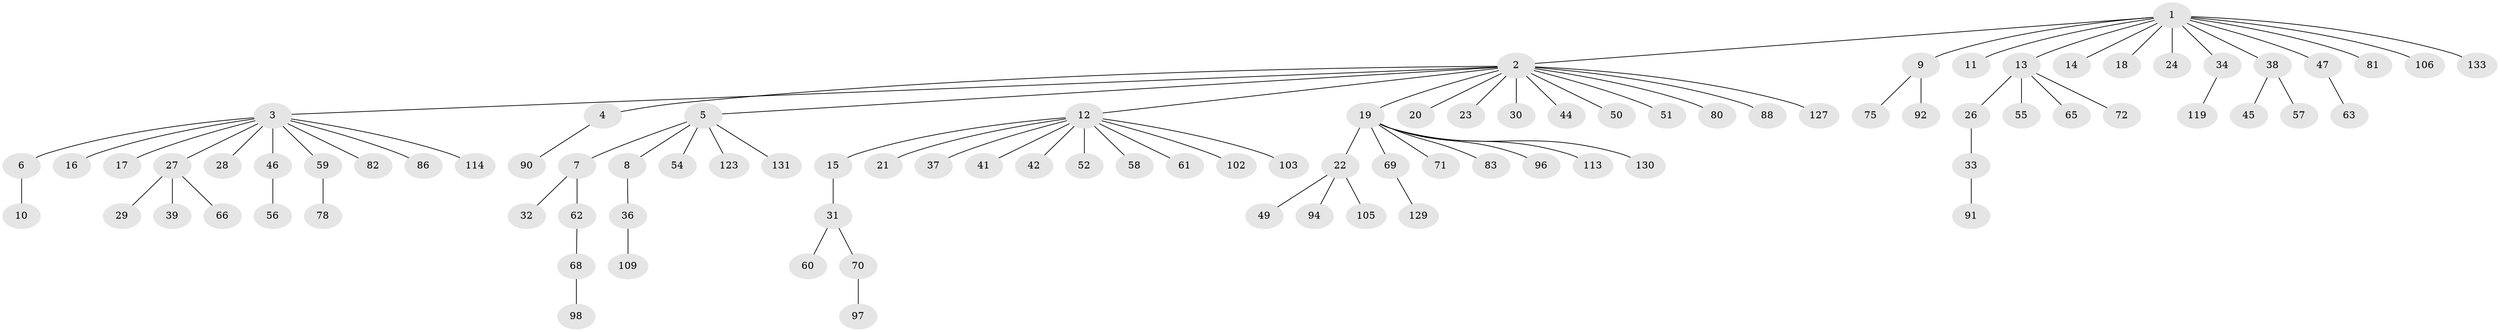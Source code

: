 // original degree distribution, {13: 0.007518796992481203, 15: 0.007518796992481203, 11: 0.022556390977443608, 2: 0.18045112781954886, 6: 0.007518796992481203, 3: 0.06015037593984962, 1: 0.6466165413533834, 4: 0.045112781954887216, 7: 0.007518796992481203, 5: 0.015037593984962405}
// Generated by graph-tools (version 1.1) at 2025/18/03/04/25 18:18:15]
// undirected, 93 vertices, 92 edges
graph export_dot {
graph [start="1"]
  node [color=gray90,style=filled];
  1;
  2;
  3;
  4;
  5;
  6;
  7;
  8;
  9;
  10;
  11;
  12;
  13 [super="+76+25"];
  14;
  15;
  16;
  17;
  18;
  19 [super="+67"];
  20;
  21;
  22;
  23;
  24;
  26;
  27 [super="+35+85+126+104+95+117+116"];
  28 [super="+100"];
  29;
  30 [super="+124"];
  31 [super="+111"];
  32;
  33 [super="+53"];
  34;
  36 [super="+43+87"];
  37;
  38 [super="+84"];
  39 [super="+40"];
  41;
  42;
  44;
  45 [super="+48+79+77+125"];
  46 [super="+74"];
  47 [super="+120"];
  49;
  50;
  51;
  52 [super="+73"];
  54;
  55 [super="+93"];
  56 [super="+64"];
  57;
  58;
  59;
  60;
  61;
  62;
  63;
  65;
  66;
  68;
  69;
  70;
  71;
  72;
  75;
  78 [super="+115"];
  80;
  81;
  82;
  83;
  86;
  88;
  90;
  91;
  92;
  94;
  96;
  97;
  98;
  102;
  103;
  105 [super="+110"];
  106;
  109;
  113;
  114;
  119;
  123;
  127;
  129;
  130;
  131;
  133;
  1 -- 2;
  1 -- 9;
  1 -- 11;
  1 -- 13;
  1 -- 14;
  1 -- 18;
  1 -- 24;
  1 -- 34;
  1 -- 38;
  1 -- 47;
  1 -- 81;
  1 -- 106;
  1 -- 133;
  2 -- 3;
  2 -- 4;
  2 -- 5;
  2 -- 12;
  2 -- 19;
  2 -- 20;
  2 -- 23;
  2 -- 30;
  2 -- 44;
  2 -- 50;
  2 -- 51;
  2 -- 80;
  2 -- 88;
  2 -- 127;
  3 -- 6;
  3 -- 16;
  3 -- 17;
  3 -- 27;
  3 -- 28;
  3 -- 46;
  3 -- 59;
  3 -- 82;
  3 -- 86;
  3 -- 114;
  4 -- 90;
  5 -- 7;
  5 -- 8;
  5 -- 54;
  5 -- 123;
  5 -- 131;
  6 -- 10;
  7 -- 32;
  7 -- 62;
  8 -- 36;
  9 -- 75;
  9 -- 92;
  12 -- 15;
  12 -- 21;
  12 -- 37;
  12 -- 41;
  12 -- 42;
  12 -- 52;
  12 -- 58;
  12 -- 61;
  12 -- 102;
  12 -- 103;
  13 -- 65;
  13 -- 72;
  13 -- 26;
  13 -- 55;
  15 -- 31;
  19 -- 22 [weight=2];
  19 -- 69;
  19 -- 71;
  19 -- 96;
  19 -- 130;
  19 -- 113;
  19 -- 83;
  22 -- 49;
  22 -- 94;
  22 -- 105;
  26 -- 33;
  27 -- 29;
  27 -- 39;
  27 -- 66;
  31 -- 60;
  31 -- 70;
  33 -- 91;
  34 -- 119;
  36 -- 109;
  38 -- 45;
  38 -- 57;
  46 -- 56;
  47 -- 63;
  59 -- 78;
  62 -- 68;
  68 -- 98;
  69 -- 129;
  70 -- 97;
}
